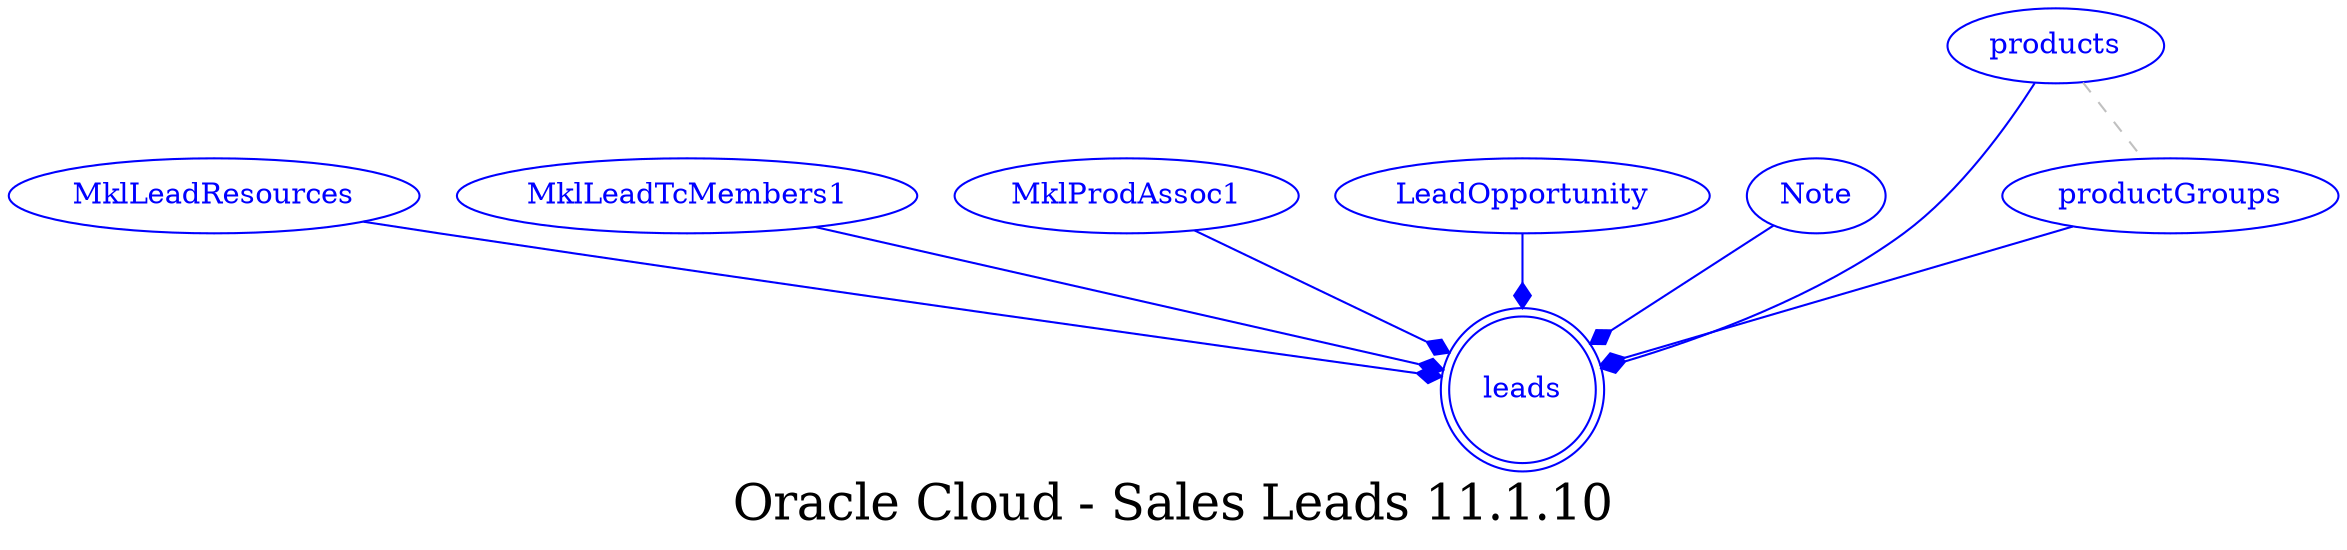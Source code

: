 digraph LexiconGraph {
graph[label="Oracle Cloud - Sales Leads 11.1.10", fontsize=24]
splines=true
"leads" [color=blue, fontcolor=blue, shape=doublecircle]
"MklLeadResources" -> "leads" [color=blue, fontcolor=blue, arrowhead=diamond, arrowtail=none]
"MklLeadResources" [color=blue, fontcolor=blue, shape=ellipse]
"MklLeadTcMembers1" -> "leads" [color=blue, fontcolor=blue, arrowhead=diamond, arrowtail=none]
"MklLeadTcMembers1" [color=blue, fontcolor=blue, shape=ellipse]
"MklProdAssoc1" -> "leads" [color=blue, fontcolor=blue, arrowhead=diamond, arrowtail=none]
"MklProdAssoc1" [color=blue, fontcolor=blue, shape=ellipse]
"LeadOpportunity" -> "leads" [color=blue, fontcolor=blue, arrowhead=diamond, arrowtail=none]
"LeadOpportunity" [color=blue, fontcolor=blue, shape=ellipse]
"Note" -> "leads" [color=blue, fontcolor=blue, arrowhead=diamond, arrowtail=none]
"Note" [color=blue, fontcolor=blue, shape=ellipse]
"productGroups" -> "leads" [color=blue, fontcolor=blue, arrowhead=diamond, arrowtail=none]
"productGroups" [color=blue, fontcolor=blue, shape=ellipse]
"products" -> "productGroups" [color=grey, fontcolor=grey, arrowhead=none, arrowtail=none, style=dashed]
"products" -> "leads" [color=blue, fontcolor=blue, arrowhead=diamond, arrowtail=none]
"products" [color=blue, fontcolor=blue, shape=ellipse]
}
